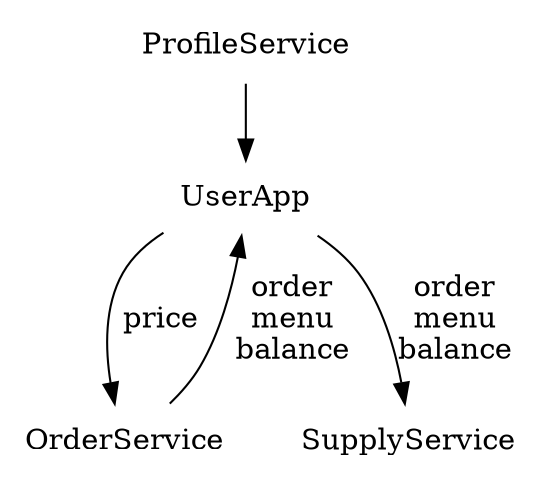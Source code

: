 digraph g {
    node [shape=plaintext];
    UserApp -> OrderService[label="price"];
    OrderService -> UserApp [label="order\nmenu\nbalance"];
    ProfileService -> UserApp
    UserApp -> SupplyService[label="order\nmenu\nbalance"];


    {rank=same; UserApp}
}
